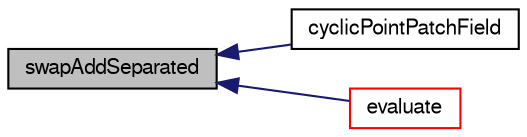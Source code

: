 digraph "swapAddSeparated"
{
  bgcolor="transparent";
  edge [fontname="FreeSans",fontsize="10",labelfontname="FreeSans",labelfontsize="10"];
  node [fontname="FreeSans",fontsize="10",shape=record];
  rankdir="LR";
  Node401 [label="swapAddSeparated",height=0.2,width=0.4,color="black", fillcolor="grey75", style="filled", fontcolor="black"];
  Node401 -> Node402 [dir="back",color="midnightblue",fontsize="10",style="solid",fontname="FreeSans"];
  Node402 [label="cyclicPointPatchField",height=0.2,width=0.4,color="black",URL="$a26582.html#a78a26f991cb078ede3f5fd38ea4b8820",tooltip="Construct as copy setting internal field reference. "];
  Node401 -> Node403 [dir="back",color="midnightblue",fontsize="10",style="solid",fontname="FreeSans"];
  Node403 [label="evaluate",height=0.2,width=0.4,color="red",URL="$a26582.html#ae591186d8bf9e7c4db700390ac9dfff7",tooltip="Evaluate the patch field. "];
}
